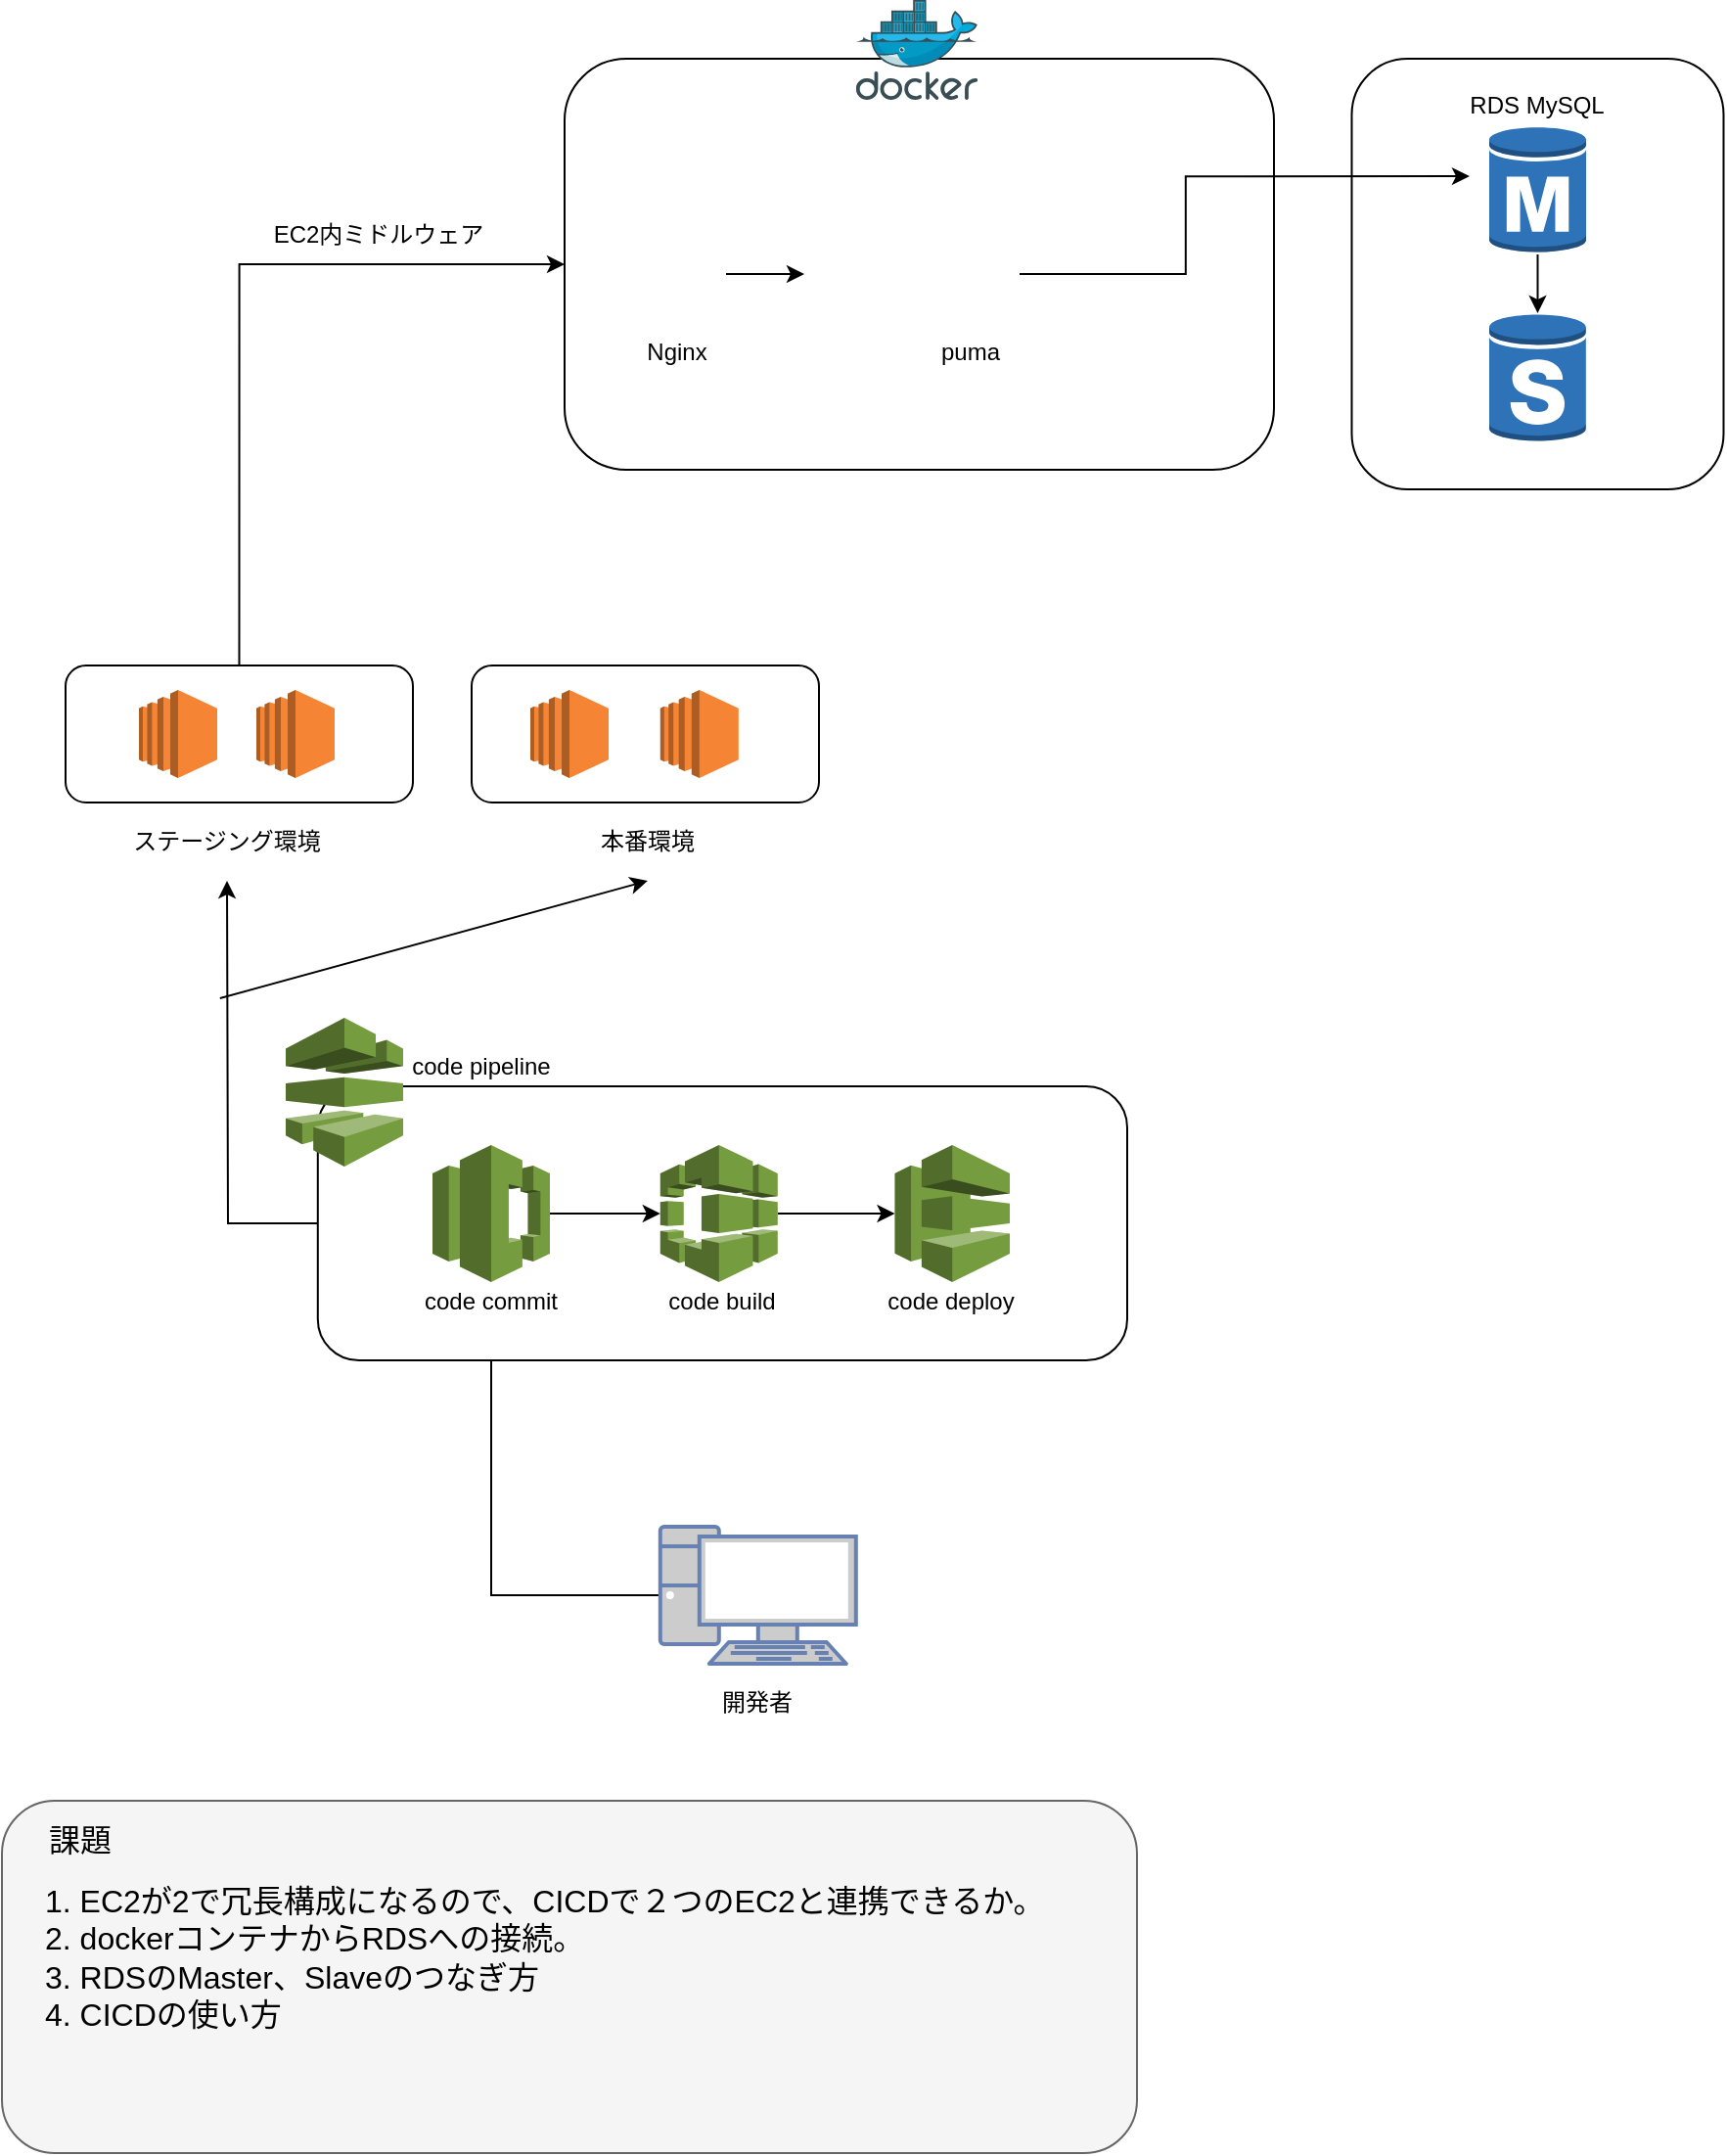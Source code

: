 <mxfile version="15.2.7" type="github">
  <diagram id="V5ROl67hUMPd3xMdemGN" name="Page-1">
    <mxGraphModel dx="1673" dy="934" grid="1" gridSize="10" guides="1" tooltips="1" connect="1" arrows="1" fold="1" page="1" pageScale="1" pageWidth="827" pageHeight="1169" math="0" shadow="0">
      <root>
        <mxCell id="0" />
        <mxCell id="1" parent="0" />
        <mxCell id="j3HXKqy4aROQHOYAD4OV-47" style="edgeStyle=orthogonalEdgeStyle;rounded=0;orthogonalLoop=1;jettySize=auto;html=1;exitX=0.5;exitY=0;exitDx=0;exitDy=0;entryX=0;entryY=0.5;entryDx=0;entryDy=0;" edge="1" parent="1" source="j3HXKqy4aROQHOYAD4OV-41" target="j3HXKqy4aROQHOYAD4OV-37">
          <mxGeometry relative="1" as="geometry" />
        </mxCell>
        <mxCell id="j3HXKqy4aROQHOYAD4OV-41" value="" style="rounded=1;whiteSpace=wrap;html=1;" vertex="1" parent="1">
          <mxGeometry x="62.5" y="370" width="177.5" height="70" as="geometry" />
        </mxCell>
        <mxCell id="j3HXKqy4aROQHOYAD4OV-37" value="" style="rounded=1;whiteSpace=wrap;html=1;" vertex="1" parent="1">
          <mxGeometry x="317.5" y="60" width="362.5" height="210" as="geometry" />
        </mxCell>
        <mxCell id="j3HXKqy4aROQHOYAD4OV-36" value="" style="rounded=1;whiteSpace=wrap;html=1;" vertex="1" parent="1">
          <mxGeometry x="719.75" y="60" width="190" height="220" as="geometry" />
        </mxCell>
        <mxCell id="OQT2VrUw8In6mazgCLiA-1" value="" style="sketch=0;aspect=fixed;html=1;points=[];align=center;image;fontSize=12;image=img/lib/mscae/Docker.svg;" parent="1" vertex="1">
          <mxGeometry x="466.4" y="30" width="62.2" height="51" as="geometry" />
        </mxCell>
        <mxCell id="OQT2VrUw8In6mazgCLiA-18" value="" style="edgeStyle=orthogonalEdgeStyle;rounded=0;orthogonalLoop=1;jettySize=auto;html=1;" parent="1" source="OQT2VrUw8In6mazgCLiA-5" target="OQT2VrUw8In6mazgCLiA-16" edge="1">
          <mxGeometry relative="1" as="geometry" />
        </mxCell>
        <mxCell id="OQT2VrUw8In6mazgCLiA-5" value="" style="shape=image;html=1;verticalAlign=top;verticalLabelPosition=bottom;labelBackgroundColor=#ffffff;imageAspect=0;aspect=fixed;image=https://cdn4.iconfinder.com/data/icons/logos-brands-5/24/nginx-128.png" parent="1" vertex="1">
          <mxGeometry x="350" y="145" width="50" height="50" as="geometry" />
        </mxCell>
        <mxCell id="OQT2VrUw8In6mazgCLiA-9" value="puma" style="text;html=1;strokeColor=none;fillColor=none;align=center;verticalAlign=middle;whiteSpace=wrap;rounded=0;" parent="1" vertex="1">
          <mxGeometry x="505" y="210" width="40" as="geometry" />
        </mxCell>
        <mxCell id="OQT2VrUw8In6mazgCLiA-10" value="Nginx" style="text;html=1;strokeColor=none;fillColor=none;align=center;verticalAlign=middle;whiteSpace=wrap;rounded=0;" parent="1" vertex="1">
          <mxGeometry x="355" y="200" width="40" height="20" as="geometry" />
        </mxCell>
        <mxCell id="j3HXKqy4aROQHOYAD4OV-38" style="edgeStyle=orthogonalEdgeStyle;rounded=0;orthogonalLoop=1;jettySize=auto;html=1;entryX=0.317;entryY=0.273;entryDx=0;entryDy=0;entryPerimeter=0;" edge="1" parent="1" source="OQT2VrUw8In6mazgCLiA-11" target="j3HXKqy4aROQHOYAD4OV-36">
          <mxGeometry relative="1" as="geometry" />
        </mxCell>
        <mxCell id="OQT2VrUw8In6mazgCLiA-11" value="" style="shape=image;html=1;verticalAlign=top;verticalLabelPosition=bottom;labelBackgroundColor=#ffffff;imageAspect=0;aspect=fixed;image=https://cdn1.iconfinder.com/data/icons/life-of-amazon-outline/340/wild_cougar_puma_wildlife_nature_mountain_forest_jungle-128.png" parent="1" vertex="1">
          <mxGeometry x="500" y="145" width="50" height="50" as="geometry" />
        </mxCell>
        <mxCell id="OQT2VrUw8In6mazgCLiA-16" value="" style="shape=image;html=1;verticalAlign=top;verticalLabelPosition=bottom;labelBackgroundColor=#ffffff;imageAspect=0;aspect=fixed;image=https://cdn4.iconfinder.com/data/icons/logos-brands-5/24/rails-128.png" parent="1" vertex="1">
          <mxGeometry x="440" y="140" width="60" height="60" as="geometry" />
        </mxCell>
        <mxCell id="j3HXKqy4aROQHOYAD4OV-18" style="edgeStyle=orthogonalEdgeStyle;rounded=0;orthogonalLoop=1;jettySize=auto;html=1;" edge="1" parent="1" source="OQT2VrUw8In6mazgCLiA-20" target="j3HXKqy4aROQHOYAD4OV-10">
          <mxGeometry relative="1" as="geometry" />
        </mxCell>
        <mxCell id="OQT2VrUw8In6mazgCLiA-20" value="" style="fontColor=#0066CC;verticalAlign=top;verticalLabelPosition=bottom;labelPosition=center;align=center;html=1;outlineConnect=0;fillColor=#CCCCCC;strokeColor=#6881B3;gradientColor=none;gradientDirection=north;strokeWidth=2;shape=mxgraph.networks.pc;" parent="1" vertex="1">
          <mxGeometry x="366.4" y="810" width="100" height="70" as="geometry" />
        </mxCell>
        <mxCell id="j3HXKqy4aROQHOYAD4OV-2" value="" style="outlineConnect=0;dashed=0;verticalLabelPosition=bottom;verticalAlign=top;align=center;html=1;shape=mxgraph.aws3.ec2;fillColor=#F58534;gradientColor=none;" vertex="1" parent="1">
          <mxGeometry x="100" y="382.5" width="40" height="45" as="geometry" />
        </mxCell>
        <mxCell id="j3HXKqy4aROQHOYAD4OV-21" style="edgeStyle=orthogonalEdgeStyle;rounded=0;orthogonalLoop=1;jettySize=auto;html=1;" edge="1" parent="1" source="j3HXKqy4aROQHOYAD4OV-6">
          <mxGeometry relative="1" as="geometry">
            <mxPoint x="145" y="480" as="targetPoint" />
          </mxGeometry>
        </mxCell>
        <mxCell id="j3HXKqy4aROQHOYAD4OV-6" value="" style="rounded=1;whiteSpace=wrap;html=1;" vertex="1" parent="1">
          <mxGeometry x="191.4" y="585" width="413.6" height="140" as="geometry" />
        </mxCell>
        <mxCell id="j3HXKqy4aROQHOYAD4OV-5" value="" style="outlineConnect=0;dashed=0;verticalLabelPosition=bottom;verticalAlign=top;align=center;html=1;shape=mxgraph.aws3.codepipeline;fillColor=#759C3E;gradientColor=none;" vertex="1" parent="1">
          <mxGeometry x="175" y="550" width="60" height="76" as="geometry" />
        </mxCell>
        <mxCell id="j3HXKqy4aROQHOYAD4OV-16" style="edgeStyle=orthogonalEdgeStyle;rounded=0;orthogonalLoop=1;jettySize=auto;html=1;entryX=0;entryY=0.5;entryDx=0;entryDy=0;entryPerimeter=0;" edge="1" parent="1" source="j3HXKqy4aROQHOYAD4OV-7" target="j3HXKqy4aROQHOYAD4OV-8">
          <mxGeometry relative="1" as="geometry" />
        </mxCell>
        <mxCell id="j3HXKqy4aROQHOYAD4OV-7" value="" style="outlineConnect=0;dashed=0;verticalLabelPosition=bottom;verticalAlign=top;align=center;html=1;shape=mxgraph.aws3.codecommit;fillColor=#759C3E;gradientColor=none;" vertex="1" parent="1">
          <mxGeometry x="250" y="615" width="60" height="70" as="geometry" />
        </mxCell>
        <mxCell id="j3HXKqy4aROQHOYAD4OV-17" style="edgeStyle=orthogonalEdgeStyle;rounded=0;orthogonalLoop=1;jettySize=auto;html=1;entryX=0;entryY=0.5;entryDx=0;entryDy=0;entryPerimeter=0;" edge="1" parent="1" source="j3HXKqy4aROQHOYAD4OV-8" target="j3HXKqy4aROQHOYAD4OV-9">
          <mxGeometry relative="1" as="geometry" />
        </mxCell>
        <mxCell id="j3HXKqy4aROQHOYAD4OV-8" value="" style="outlineConnect=0;dashed=0;verticalLabelPosition=bottom;verticalAlign=top;align=center;html=1;shape=mxgraph.aws3.codebuild;fillColor=#759C3E;gradientColor=none;" vertex="1" parent="1">
          <mxGeometry x="366.4" y="615" width="60" height="70" as="geometry" />
        </mxCell>
        <mxCell id="j3HXKqy4aROQHOYAD4OV-9" value="" style="outlineConnect=0;dashed=0;verticalLabelPosition=bottom;verticalAlign=top;align=center;html=1;shape=mxgraph.aws3.codedeploy;fillColor=#759C3E;gradientColor=none;" vertex="1" parent="1">
          <mxGeometry x="486.25" y="615" width="58.75" height="70" as="geometry" />
        </mxCell>
        <mxCell id="j3HXKqy4aROQHOYAD4OV-10" value="code commit" style="text;html=1;strokeColor=none;fillColor=none;align=center;verticalAlign=middle;whiteSpace=wrap;rounded=0;" vertex="1" parent="1">
          <mxGeometry x="235" y="685" width="90" height="20" as="geometry" />
        </mxCell>
        <mxCell id="j3HXKqy4aROQHOYAD4OV-11" value="code build" style="text;html=1;strokeColor=none;fillColor=none;align=center;verticalAlign=middle;whiteSpace=wrap;rounded=0;" vertex="1" parent="1">
          <mxGeometry x="356.4" y="685" width="83.6" height="20" as="geometry" />
        </mxCell>
        <mxCell id="j3HXKqy4aROQHOYAD4OV-12" value="code deploy" style="text;html=1;strokeColor=none;fillColor=none;align=center;verticalAlign=middle;whiteSpace=wrap;rounded=0;" vertex="1" parent="1">
          <mxGeometry x="473.44" y="685" width="84.37" height="20" as="geometry" />
        </mxCell>
        <mxCell id="j3HXKqy4aROQHOYAD4OV-19" value="code pipeline" style="text;html=1;strokeColor=none;fillColor=none;align=center;verticalAlign=middle;whiteSpace=wrap;rounded=0;" vertex="1" parent="1">
          <mxGeometry x="225" y="565" width="100" height="20" as="geometry" />
        </mxCell>
        <mxCell id="j3HXKqy4aROQHOYAD4OV-20" value="開発者" style="text;html=1;strokeColor=none;fillColor=none;align=center;verticalAlign=middle;whiteSpace=wrap;rounded=0;" vertex="1" parent="1">
          <mxGeometry x="396.4" y="890" width="40" height="20" as="geometry" />
        </mxCell>
        <mxCell id="j3HXKqy4aROQHOYAD4OV-25" value="ステージング環境" style="text;html=1;strokeColor=none;fillColor=none;align=center;verticalAlign=middle;whiteSpace=wrap;rounded=0;" vertex="1" parent="1">
          <mxGeometry x="90" y="450" width="110" height="20" as="geometry" />
        </mxCell>
        <mxCell id="j3HXKqy4aROQHOYAD4OV-26" value="本番環境" style="text;html=1;strokeColor=none;fillColor=none;align=center;verticalAlign=middle;whiteSpace=wrap;rounded=0;" vertex="1" parent="1">
          <mxGeometry x="325" y="450" width="70" height="20" as="geometry" />
        </mxCell>
        <mxCell id="j3HXKqy4aROQHOYAD4OV-29" value="" style="endArrow=classic;html=1;" edge="1" parent="1">
          <mxGeometry width="50" height="50" relative="1" as="geometry">
            <mxPoint x="141.4" y="540" as="sourcePoint" />
            <mxPoint x="360" y="480" as="targetPoint" />
          </mxGeometry>
        </mxCell>
        <mxCell id="j3HXKqy4aROQHOYAD4OV-33" value="EC2内ミドルウェア" style="text;html=1;strokeColor=none;fillColor=none;align=center;verticalAlign=middle;whiteSpace=wrap;rounded=0;" vertex="1" parent="1">
          <mxGeometry x="160" y="140" width="125" height="20" as="geometry" />
        </mxCell>
        <mxCell id="j3HXKqy4aROQHOYAD4OV-39" value="" style="edgeStyle=orthogonalEdgeStyle;rounded=0;orthogonalLoop=1;jettySize=auto;html=1;" edge="1" parent="1" source="j3HXKqy4aROQHOYAD4OV-34" target="j3HXKqy4aROQHOYAD4OV-35">
          <mxGeometry relative="1" as="geometry" />
        </mxCell>
        <mxCell id="j3HXKqy4aROQHOYAD4OV-34" value="" style="outlineConnect=0;dashed=0;verticalLabelPosition=bottom;verticalAlign=top;align=center;html=1;shape=mxgraph.aws3.rds_db_instance;fillColor=#2E73B8;gradientColor=none;" vertex="1" parent="1">
          <mxGeometry x="790" y="94" width="49.5" height="66" as="geometry" />
        </mxCell>
        <mxCell id="j3HXKqy4aROQHOYAD4OV-35" value="" style="outlineConnect=0;dashed=0;verticalLabelPosition=bottom;verticalAlign=top;align=center;html=1;shape=mxgraph.aws3.rds_db_instance_standby_multi_az;fillColor=#2E73B8;gradientColor=none;" vertex="1" parent="1">
          <mxGeometry x="790" y="190" width="49.5" height="66" as="geometry" />
        </mxCell>
        <mxCell id="j3HXKqy4aROQHOYAD4OV-40" value="RDS MySQL" style="text;html=1;strokeColor=none;fillColor=none;align=center;verticalAlign=middle;whiteSpace=wrap;rounded=0;" vertex="1" parent="1">
          <mxGeometry x="772.13" y="74" width="85.25" height="20" as="geometry" />
        </mxCell>
        <mxCell id="j3HXKqy4aROQHOYAD4OV-42" value="" style="outlineConnect=0;dashed=0;verticalLabelPosition=bottom;verticalAlign=top;align=center;html=1;shape=mxgraph.aws3.ec2;fillColor=#F58534;gradientColor=none;" vertex="1" parent="1">
          <mxGeometry x="160" y="382.5" width="40" height="45" as="geometry" />
        </mxCell>
        <mxCell id="j3HXKqy4aROQHOYAD4OV-44" value="" style="rounded=1;whiteSpace=wrap;html=1;" vertex="1" parent="1">
          <mxGeometry x="270" y="370" width="177.5" height="70" as="geometry" />
        </mxCell>
        <mxCell id="j3HXKqy4aROQHOYAD4OV-45" value="" style="outlineConnect=0;dashed=0;verticalLabelPosition=bottom;verticalAlign=top;align=center;html=1;shape=mxgraph.aws3.ec2;fillColor=#F58534;gradientColor=none;" vertex="1" parent="1">
          <mxGeometry x="300" y="382.5" width="40" height="45" as="geometry" />
        </mxCell>
        <mxCell id="j3HXKqy4aROQHOYAD4OV-46" value="" style="outlineConnect=0;dashed=0;verticalLabelPosition=bottom;verticalAlign=top;align=center;html=1;shape=mxgraph.aws3.ec2;fillColor=#F58534;gradientColor=none;" vertex="1" parent="1">
          <mxGeometry x="366.4" y="382.5" width="40" height="45" as="geometry" />
        </mxCell>
        <mxCell id="j3HXKqy4aROQHOYAD4OV-48" value="" style="rounded=1;whiteSpace=wrap;html=1;fillColor=#f5f5f5;strokeColor=#666666;fontColor=#333333;" vertex="1" parent="1">
          <mxGeometry x="30" y="950" width="580" height="180" as="geometry" />
        </mxCell>
        <mxCell id="j3HXKqy4aROQHOYAD4OV-49" value="&lt;font style=&quot;font-size: 16px&quot;&gt;1. EC2が2で冗長構成になるので、CICDで２つのEC2と連携できるか。&lt;br&gt;2. dockerコンテナからRDSへの接続。&lt;br&gt;3. RDSのMaster、Slaveのつなぎ方&lt;br&gt;4. CICDの使い方&lt;br&gt;&lt;/font&gt;" style="text;html=1;strokeColor=none;fillColor=none;align=left;verticalAlign=middle;whiteSpace=wrap;rounded=0;" vertex="1" parent="1">
          <mxGeometry x="50" y="970" width="540" height="120" as="geometry" />
        </mxCell>
        <mxCell id="j3HXKqy4aROQHOYAD4OV-50" value="&lt;font style=&quot;font-size: 16px&quot;&gt;課題&lt;/font&gt;" style="text;html=1;strokeColor=none;fillColor=none;align=center;verticalAlign=middle;whiteSpace=wrap;rounded=0;" vertex="1" parent="1">
          <mxGeometry x="50" y="960" width="40" height="20" as="geometry" />
        </mxCell>
      </root>
    </mxGraphModel>
  </diagram>
</mxfile>
